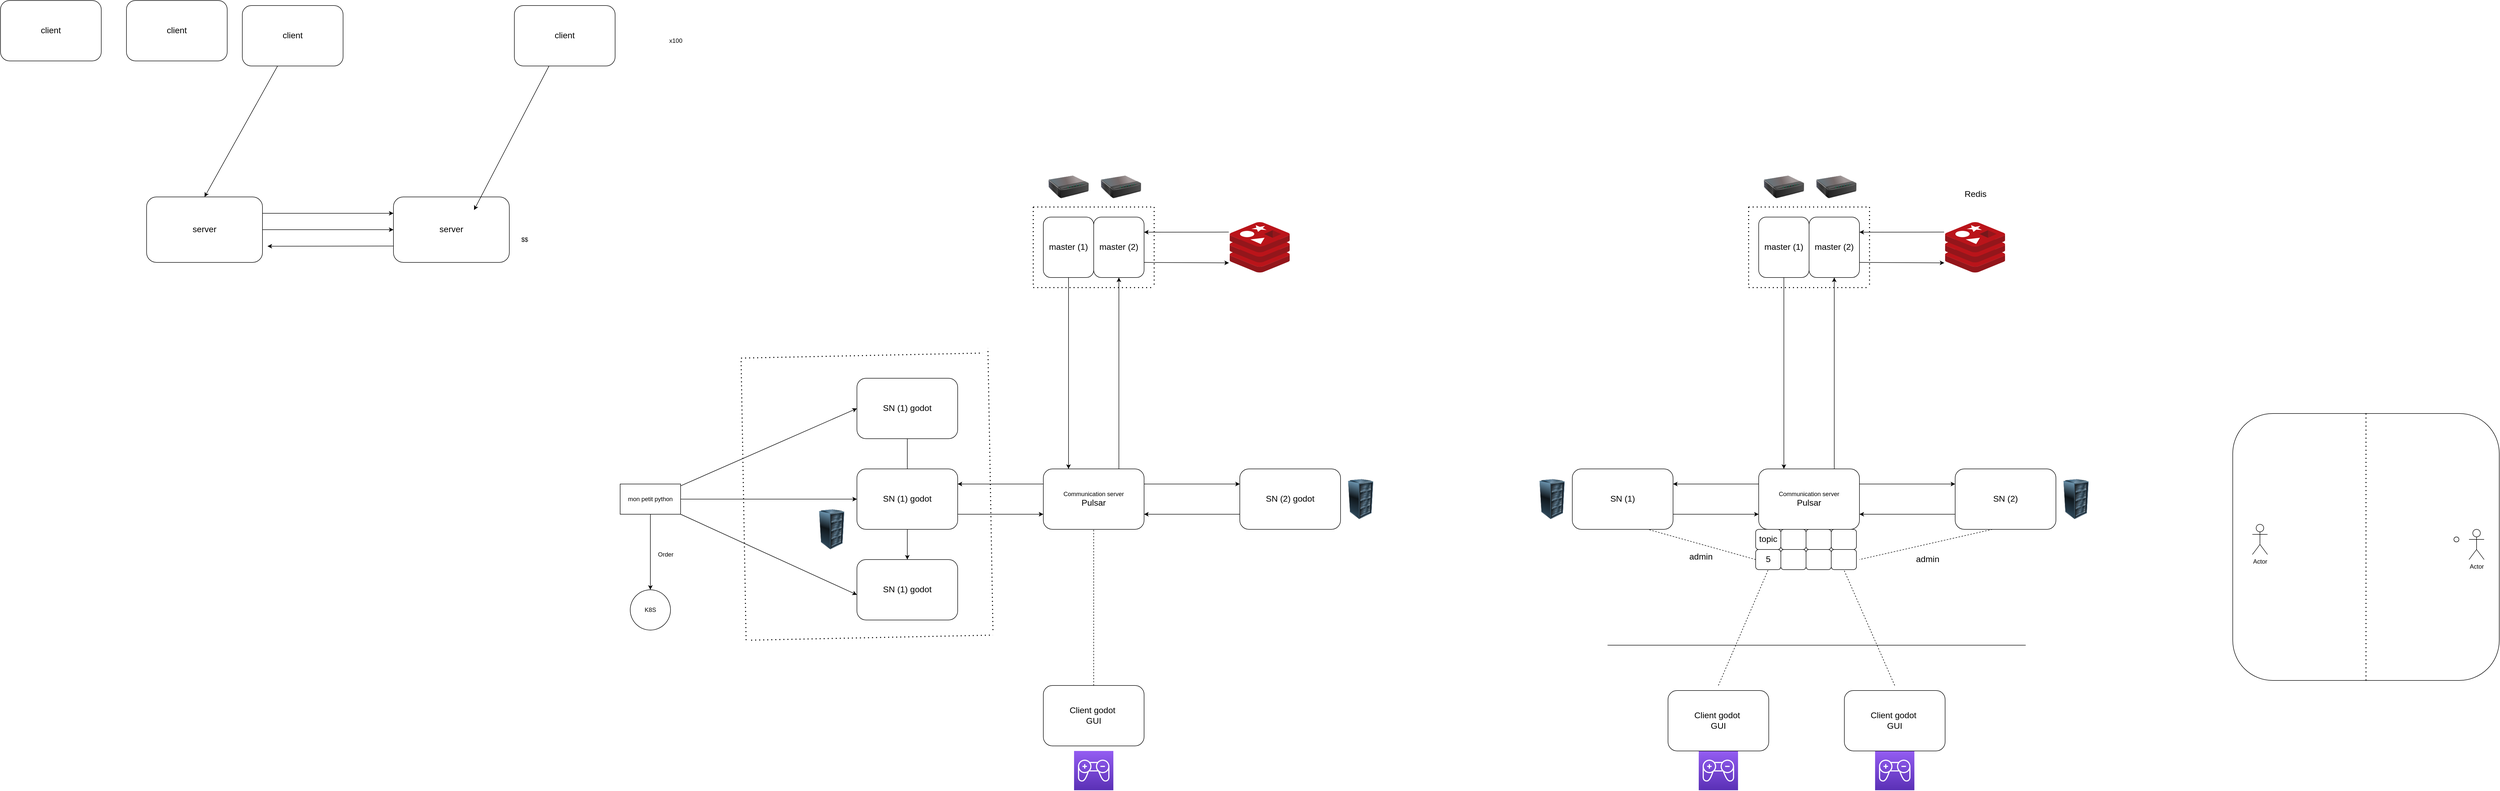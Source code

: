 <mxfile>
    <diagram id="EYfYIhbMcfs3fcxKXPL2" name="Page-1">
        <mxGraphModel dx="6015" dy="2718" grid="1" gridSize="10" guides="1" tooltips="1" connect="1" arrows="1" fold="1" page="1" pageScale="1" pageWidth="827" pageHeight="1169" math="0" shadow="0">
            <root>
                <mxCell id="0"/>
                <mxCell id="1" parent="0"/>
                <mxCell id="11" style="edgeStyle=none;html=1;exitX=0.75;exitY=0;exitDx=0;exitDy=0;entryX=0.5;entryY=1;entryDx=0;entryDy=0;fontSize=17;" parent="1" source="2" target="20" edge="1">
                    <mxGeometry relative="1" as="geometry">
                        <mxPoint x="460" y="-250" as="targetPoint"/>
                    </mxGeometry>
                </mxCell>
                <mxCell id="12" style="edgeStyle=none;html=1;exitX=0;exitY=0.25;exitDx=0;exitDy=0;entryX=1;entryY=0.25;entryDx=0;entryDy=0;fontSize=17;" parent="1" source="2" target="3" edge="1">
                    <mxGeometry relative="1" as="geometry"/>
                </mxCell>
                <mxCell id="14" style="edgeStyle=none;html=1;exitX=1;exitY=0.25;exitDx=0;exitDy=0;entryX=0;entryY=0.25;entryDx=0;entryDy=0;fontSize=17;" parent="1" source="2" target="4" edge="1">
                    <mxGeometry relative="1" as="geometry"/>
                </mxCell>
                <mxCell id="2" value="Communication server&lt;br&gt;&lt;font style=&quot;font-size: 17px;&quot;&gt;Pulsar&lt;/font&gt;" style="rounded=1;whiteSpace=wrap;html=1;" parent="1" vertex="1">
                    <mxGeometry x="300" y="130" width="200" height="120" as="geometry"/>
                </mxCell>
                <mxCell id="13" style="edgeStyle=none;html=1;exitX=1;exitY=0.75;exitDx=0;exitDy=0;entryX=0;entryY=0.75;entryDx=0;entryDy=0;fontSize=17;" parent="1" source="3" target="2" edge="1">
                    <mxGeometry relative="1" as="geometry"/>
                </mxCell>
                <mxCell id="3" value="&lt;span style=&quot;font-size: 17px;&quot;&gt;SN (1)&lt;/span&gt;" style="rounded=1;whiteSpace=wrap;html=1;" parent="1" vertex="1">
                    <mxGeometry x="-70" y="130" width="200" height="120" as="geometry"/>
                </mxCell>
                <mxCell id="15" style="edgeStyle=none;html=1;exitX=0;exitY=0.75;exitDx=0;exitDy=0;entryX=1;entryY=0.75;entryDx=0;entryDy=0;fontSize=17;" parent="1" source="4" target="2" edge="1">
                    <mxGeometry relative="1" as="geometry"/>
                </mxCell>
                <mxCell id="4" value="&lt;span style=&quot;font-size: 17px;&quot;&gt;SN (2)&lt;/span&gt;" style="rounded=1;whiteSpace=wrap;html=1;" parent="1" vertex="1">
                    <mxGeometry x="690" y="130" width="200" height="120" as="geometry"/>
                </mxCell>
                <mxCell id="10" style="edgeStyle=none;html=1;exitX=0.5;exitY=1;exitDx=0;exitDy=0;entryX=0.25;entryY=0;entryDx=0;entryDy=0;fontSize=17;" parent="1" source="18" target="2" edge="1">
                    <mxGeometry relative="1" as="geometry">
                        <mxPoint x="380" y="-250" as="sourcePoint"/>
                    </mxGeometry>
                </mxCell>
                <mxCell id="16" style="edgeStyle=none;html=1;entryX=1;entryY=0.25;entryDx=0;entryDy=0;fontSize=17;exitX=-0.016;exitY=0.198;exitDx=0;exitDy=0;exitPerimeter=0;" parent="1" source="7" target="20" edge="1">
                    <mxGeometry relative="1" as="geometry">
                        <mxPoint x="730" y="-460" as="sourcePoint"/>
                    </mxGeometry>
                </mxCell>
                <mxCell id="17" style="edgeStyle=none;html=1;exitX=1;exitY=0.75;exitDx=0;exitDy=0;entryX=-0.013;entryY=0.809;entryDx=0;entryDy=0;entryPerimeter=0;fontSize=17;" parent="1" target="7" edge="1">
                    <mxGeometry relative="1" as="geometry">
                        <mxPoint x="500.0" y="-280" as="sourcePoint"/>
                    </mxGeometry>
                </mxCell>
                <mxCell id="7" value="" style="sketch=0;aspect=fixed;html=1;points=[];align=center;image;fontSize=12;image=img/lib/mscae/Cache_Redis_Product.svg;" parent="1" vertex="1">
                    <mxGeometry x="670" y="-360" width="119.05" height="100" as="geometry"/>
                </mxCell>
                <mxCell id="18" value="&lt;span style=&quot;font-size: 17px;&quot;&gt;master (1)&lt;/span&gt;" style="rounded=1;whiteSpace=wrap;html=1;" parent="1" vertex="1">
                    <mxGeometry x="300" y="-370" width="100" height="120" as="geometry"/>
                </mxCell>
                <mxCell id="20" value="&lt;span style=&quot;font-size: 17px;&quot;&gt;master (2)&lt;/span&gt;" style="rounded=1;whiteSpace=wrap;html=1;" parent="1" vertex="1">
                    <mxGeometry x="400" y="-370" width="100" height="120" as="geometry"/>
                </mxCell>
                <mxCell id="21" value="" style="endArrow=none;dashed=1;html=1;dashPattern=1 3;strokeWidth=2;fontSize=17;" parent="1" edge="1">
                    <mxGeometry width="50" height="50" relative="1" as="geometry">
                        <mxPoint x="280" y="-390" as="sourcePoint"/>
                        <mxPoint x="280" y="-230" as="targetPoint"/>
                    </mxGeometry>
                </mxCell>
                <mxCell id="22" value="" style="endArrow=none;dashed=1;html=1;dashPattern=1 3;strokeWidth=2;fontSize=17;" parent="1" edge="1">
                    <mxGeometry width="50" height="50" relative="1" as="geometry">
                        <mxPoint x="280" y="-230" as="sourcePoint"/>
                        <mxPoint x="520" y="-230" as="targetPoint"/>
                    </mxGeometry>
                </mxCell>
                <mxCell id="23" value="" style="endArrow=none;dashed=1;html=1;dashPattern=1 3;strokeWidth=2;fontSize=17;" parent="1" edge="1">
                    <mxGeometry width="50" height="50" relative="1" as="geometry">
                        <mxPoint x="280" y="-390" as="sourcePoint"/>
                        <mxPoint x="520.0" y="-390" as="targetPoint"/>
                        <Array as="points">
                            <mxPoint x="400" y="-390"/>
                        </Array>
                    </mxGeometry>
                </mxCell>
                <mxCell id="24" value="" style="endArrow=none;dashed=1;html=1;dashPattern=1 3;strokeWidth=2;fontSize=17;" parent="1" edge="1">
                    <mxGeometry width="50" height="50" relative="1" as="geometry">
                        <mxPoint x="520" y="-390" as="sourcePoint"/>
                        <mxPoint x="520" y="-230" as="targetPoint"/>
                        <Array as="points">
                            <mxPoint x="520" y="-300"/>
                        </Array>
                    </mxGeometry>
                </mxCell>
                <mxCell id="25" value="" style="endArrow=none;dashed=1;html=1;fontSize=17;exitX=0.5;exitY=0;exitDx=0;exitDy=0;entryX=0.5;entryY=1;entryDx=0;entryDy=0;" parent="1" target="130" edge="1">
                    <mxGeometry width="50" height="50" relative="1" as="geometry">
                        <mxPoint x="220" y="560" as="sourcePoint"/>
                        <mxPoint x="320" y="360" as="targetPoint"/>
                    </mxGeometry>
                </mxCell>
                <mxCell id="30" value="" style="image;html=1;image=img/lib/clip_art/computers/Server_Rack_128x128.png;fontSize=17;" parent="1" vertex="1">
                    <mxGeometry x="-150" y="150" width="80" height="80" as="geometry"/>
                </mxCell>
                <mxCell id="31" value="" style="image;html=1;image=img/lib/clip_art/computers/Server_Rack_128x128.png;fontSize=17;" parent="1" vertex="1">
                    <mxGeometry x="890" y="150" width="80" height="80" as="geometry"/>
                </mxCell>
                <mxCell id="32" value="" style="sketch=0;points=[[0,0,0],[0.25,0,0],[0.5,0,0],[0.75,0,0],[1,0,0],[0,1,0],[0.25,1,0],[0.5,1,0],[0.75,1,0],[1,1,0],[0,0.25,0],[0,0.5,0],[0,0.75,0],[1,0.25,0],[1,0.5,0],[1,0.75,0]];outlineConnect=0;fontColor=#232F3E;gradientColor=#945DF2;gradientDirection=north;fillColor=#5A30B5;strokeColor=#ffffff;dashed=0;verticalLabelPosition=bottom;verticalAlign=top;align=center;html=1;fontSize=12;fontStyle=0;aspect=fixed;shape=mxgraph.aws4.resourceIcon;resIcon=mxgraph.aws4.game_tech2;" parent="1" vertex="1">
                    <mxGeometry x="181" y="690" width="78" height="78" as="geometry"/>
                </mxCell>
                <mxCell id="33" value="" style="image;html=1;image=img/lib/clip_art/networking/Print_Server_128x128.png;fontSize=17;" parent="1" vertex="1">
                    <mxGeometry x="414" y="-470" width="80" height="80" as="geometry"/>
                </mxCell>
                <mxCell id="34" value="" style="image;html=1;image=img/lib/clip_art/networking/Print_Server_128x128.png;fontSize=17;" parent="1" vertex="1">
                    <mxGeometry x="310" y="-470" width="80" height="80" as="geometry"/>
                </mxCell>
                <mxCell id="96" value="" style="sketch=0;points=[[0,0,0],[0.25,0,0],[0.5,0,0],[0.75,0,0],[1,0,0],[0,1,0],[0.25,1,0],[0.5,1,0],[0.75,1,0],[1,1,0],[0,0.25,0],[0,0.5,0],[0,0.75,0],[1,0.25,0],[1,0.5,0],[1,0.75,0]];outlineConnect=0;fontColor=#232F3E;gradientColor=#945DF2;gradientDirection=north;fillColor=#5A30B5;strokeColor=#ffffff;dashed=0;verticalLabelPosition=bottom;verticalAlign=top;align=center;html=1;fontSize=12;fontStyle=0;aspect=fixed;shape=mxgraph.aws4.resourceIcon;resIcon=mxgraph.aws4.game_tech2;" parent="1" vertex="1">
                    <mxGeometry x="531.05" y="690" width="78" height="78" as="geometry"/>
                </mxCell>
                <mxCell id="97" value="" style="endArrow=none;dashed=1;html=1;fontSize=17;exitX=0.5;exitY=0;exitDx=0;exitDy=0;entryX=0.5;entryY=1;entryDx=0;entryDy=0;" parent="1" target="132" edge="1">
                    <mxGeometry width="50" height="50" relative="1" as="geometry">
                        <mxPoint x="570" y="560" as="sourcePoint"/>
                        <mxPoint x="480" y="360" as="targetPoint"/>
                    </mxGeometry>
                </mxCell>
                <mxCell id="99" style="edgeStyle=none;html=1;exitX=0.75;exitY=0;exitDx=0;exitDy=0;entryX=0.5;entryY=1;entryDx=0;entryDy=0;fontSize=17;" parent="1" source="102" target="113" edge="1">
                    <mxGeometry relative="1" as="geometry">
                        <mxPoint x="-960" y="-250" as="targetPoint"/>
                    </mxGeometry>
                </mxCell>
                <mxCell id="100" style="edgeStyle=none;html=1;exitX=0;exitY=0.25;exitDx=0;exitDy=0;entryX=1;entryY=0.25;entryDx=0;entryDy=0;fontSize=17;" parent="1" source="102" target="104" edge="1">
                    <mxGeometry relative="1" as="geometry"/>
                </mxCell>
                <mxCell id="101" style="edgeStyle=none;html=1;exitX=1;exitY=0.25;exitDx=0;exitDy=0;entryX=0;entryY=0.25;entryDx=0;entryDy=0;fontSize=17;" parent="1" source="102" target="106" edge="1">
                    <mxGeometry relative="1" as="geometry"/>
                </mxCell>
                <mxCell id="102" value="Communication server&lt;br&gt;&lt;span style=&quot;font-size: 17px;&quot;&gt;Pulsar&lt;/span&gt;" style="rounded=1;whiteSpace=wrap;html=1;" parent="1" vertex="1">
                    <mxGeometry x="-1120" y="130" width="200" height="120" as="geometry"/>
                </mxCell>
                <mxCell id="103" style="edgeStyle=none;html=1;exitX=1;exitY=0.75;exitDx=0;exitDy=0;entryX=0;entryY=0.75;entryDx=0;entryDy=0;fontSize=17;" parent="1" source="104" target="102" edge="1">
                    <mxGeometry relative="1" as="geometry"/>
                </mxCell>
                <mxCell id="147" style="edgeStyle=none;html=1;entryX=0.5;entryY=0;entryDx=0;entryDy=0;" parent="1" source="104" target="146" edge="1">
                    <mxGeometry relative="1" as="geometry"/>
                </mxCell>
                <mxCell id="148" style="edgeStyle=none;html=1;" parent="1" source="104" edge="1">
                    <mxGeometry relative="1" as="geometry">
                        <mxPoint x="-1390" y="20" as="targetPoint"/>
                    </mxGeometry>
                </mxCell>
                <mxCell id="104" value="&lt;span style=&quot;font-size: 17px;&quot;&gt;SN (1)&amp;nbsp;&lt;/span&gt;&lt;span style=&quot;font-size: 17px;&quot;&gt;godot&lt;/span&gt;" style="rounded=1;whiteSpace=wrap;html=1;" parent="1" vertex="1">
                    <mxGeometry x="-1490" y="130" width="200" height="120" as="geometry"/>
                </mxCell>
                <mxCell id="105" style="edgeStyle=none;html=1;exitX=0;exitY=0.75;exitDx=0;exitDy=0;entryX=1;entryY=0.75;entryDx=0;entryDy=0;fontSize=17;" parent="1" source="106" target="102" edge="1">
                    <mxGeometry relative="1" as="geometry"/>
                </mxCell>
                <mxCell id="106" value="&lt;span style=&quot;font-size: 17px;&quot;&gt;SN (2)&amp;nbsp;&lt;/span&gt;&lt;span style=&quot;font-size: 17px;&quot;&gt;godot&lt;/span&gt;" style="rounded=1;whiteSpace=wrap;html=1;" parent="1" vertex="1">
                    <mxGeometry x="-730" y="130" width="200" height="120" as="geometry"/>
                </mxCell>
                <mxCell id="107" style="edgeStyle=none;html=1;exitX=0.5;exitY=1;exitDx=0;exitDy=0;entryX=0.25;entryY=0;entryDx=0;entryDy=0;fontSize=17;" parent="1" source="112" target="102" edge="1">
                    <mxGeometry relative="1" as="geometry">
                        <mxPoint x="-1040" y="-250" as="sourcePoint"/>
                    </mxGeometry>
                </mxCell>
                <mxCell id="108" style="edgeStyle=none;html=1;entryX=1;entryY=0.25;entryDx=0;entryDy=0;fontSize=17;exitX=-0.016;exitY=0.198;exitDx=0;exitDy=0;exitPerimeter=0;" parent="1" source="110" target="113" edge="1">
                    <mxGeometry relative="1" as="geometry">
                        <mxPoint x="-690" y="-460" as="sourcePoint"/>
                    </mxGeometry>
                </mxCell>
                <mxCell id="109" style="edgeStyle=none;html=1;exitX=1;exitY=0.75;exitDx=0;exitDy=0;entryX=-0.013;entryY=0.809;entryDx=0;entryDy=0;entryPerimeter=0;fontSize=17;" parent="1" target="110" edge="1">
                    <mxGeometry relative="1" as="geometry">
                        <mxPoint x="-920" y="-280.0" as="sourcePoint"/>
                    </mxGeometry>
                </mxCell>
                <mxCell id="110" value="" style="sketch=0;aspect=fixed;html=1;points=[];align=center;image;fontSize=12;image=img/lib/mscae/Cache_Redis_Product.svg;" parent="1" vertex="1">
                    <mxGeometry x="-750" y="-360" width="119.05" height="100" as="geometry"/>
                </mxCell>
                <mxCell id="111" value="&lt;span style=&quot;font-size: 17px;&quot;&gt;Client godot&amp;nbsp;&lt;br&gt;GUI&lt;br&gt;&lt;/span&gt;" style="rounded=1;whiteSpace=wrap;html=1;" parent="1" vertex="1">
                    <mxGeometry x="-1120" y="560" width="200" height="120" as="geometry"/>
                </mxCell>
                <mxCell id="112" value="&lt;span style=&quot;font-size: 17px;&quot;&gt;master (1)&lt;/span&gt;" style="rounded=1;whiteSpace=wrap;html=1;" parent="1" vertex="1">
                    <mxGeometry x="-1120" y="-370" width="100" height="120" as="geometry"/>
                </mxCell>
                <mxCell id="113" value="&lt;span style=&quot;font-size: 17px;&quot;&gt;master (2)&lt;/span&gt;" style="rounded=1;whiteSpace=wrap;html=1;" parent="1" vertex="1">
                    <mxGeometry x="-1020" y="-370" width="100" height="120" as="geometry"/>
                </mxCell>
                <mxCell id="114" value="" style="endArrow=none;dashed=1;html=1;dashPattern=1 3;strokeWidth=2;fontSize=17;" parent="1" edge="1">
                    <mxGeometry width="50" height="50" relative="1" as="geometry">
                        <mxPoint x="-1140" y="-390" as="sourcePoint"/>
                        <mxPoint x="-1140" y="-230.0" as="targetPoint"/>
                    </mxGeometry>
                </mxCell>
                <mxCell id="115" value="" style="endArrow=none;dashed=1;html=1;dashPattern=1 3;strokeWidth=2;fontSize=17;" parent="1" edge="1">
                    <mxGeometry width="50" height="50" relative="1" as="geometry">
                        <mxPoint x="-1140" y="-230.0" as="sourcePoint"/>
                        <mxPoint x="-900" y="-230.0" as="targetPoint"/>
                    </mxGeometry>
                </mxCell>
                <mxCell id="116" value="" style="endArrow=none;dashed=1;html=1;dashPattern=1 3;strokeWidth=2;fontSize=17;" parent="1" edge="1">
                    <mxGeometry width="50" height="50" relative="1" as="geometry">
                        <mxPoint x="-1140" y="-390" as="sourcePoint"/>
                        <mxPoint x="-900" y="-390" as="targetPoint"/>
                        <Array as="points">
                            <mxPoint x="-1020" y="-390"/>
                        </Array>
                    </mxGeometry>
                </mxCell>
                <mxCell id="117" value="" style="endArrow=none;dashed=1;html=1;dashPattern=1 3;strokeWidth=2;fontSize=17;" parent="1" edge="1">
                    <mxGeometry width="50" height="50" relative="1" as="geometry">
                        <mxPoint x="-900" y="-390" as="sourcePoint"/>
                        <mxPoint x="-900" y="-230.0" as="targetPoint"/>
                        <Array as="points">
                            <mxPoint x="-900" y="-300"/>
                        </Array>
                    </mxGeometry>
                </mxCell>
                <mxCell id="118" value="" style="endArrow=none;dashed=1;html=1;fontSize=17;exitX=0.5;exitY=0;exitDx=0;exitDy=0;entryX=0.5;entryY=1;entryDx=0;entryDy=0;" parent="1" source="111" target="102" edge="1">
                    <mxGeometry width="50" height="50" relative="1" as="geometry">
                        <mxPoint x="-1120" y="420" as="sourcePoint"/>
                        <mxPoint x="-1070" y="370" as="targetPoint"/>
                    </mxGeometry>
                </mxCell>
                <mxCell id="119" value="" style="image;html=1;image=img/lib/clip_art/computers/Server_Rack_128x128.png;fontSize=17;" parent="1" vertex="1">
                    <mxGeometry x="-1580" y="210" width="80" height="80" as="geometry"/>
                </mxCell>
                <mxCell id="120" value="" style="image;html=1;image=img/lib/clip_art/computers/Server_Rack_128x128.png;fontSize=17;" parent="1" vertex="1">
                    <mxGeometry x="-530" y="150" width="80" height="80" as="geometry"/>
                </mxCell>
                <mxCell id="121" value="" style="sketch=0;points=[[0,0,0],[0.25,0,0],[0.5,0,0],[0.75,0,0],[1,0,0],[0,1,0],[0.25,1,0],[0.5,1,0],[0.75,1,0],[1,1,0],[0,0.25,0],[0,0.5,0],[0,0.75,0],[1,0.25,0],[1,0.5,0],[1,0.75,0]];outlineConnect=0;fontColor=#232F3E;gradientColor=#945DF2;gradientDirection=north;fillColor=#5A30B5;strokeColor=#ffffff;dashed=0;verticalLabelPosition=bottom;verticalAlign=top;align=center;html=1;fontSize=12;fontStyle=0;aspect=fixed;shape=mxgraph.aws4.resourceIcon;resIcon=mxgraph.aws4.game_tech2;" parent="1" vertex="1">
                    <mxGeometry x="-1059" y="690" width="78" height="78" as="geometry"/>
                </mxCell>
                <mxCell id="122" value="" style="image;html=1;image=img/lib/clip_art/networking/Print_Server_128x128.png;fontSize=17;" parent="1" vertex="1">
                    <mxGeometry x="-1006" y="-470" width="80" height="80" as="geometry"/>
                </mxCell>
                <mxCell id="123" value="" style="image;html=1;image=img/lib/clip_art/networking/Print_Server_128x128.png;fontSize=17;" parent="1" vertex="1">
                    <mxGeometry x="-1110" y="-470" width="80" height="80" as="geometry"/>
                </mxCell>
                <mxCell id="124" value="&lt;span style=&quot;font-size: 17px;&quot;&gt;Client godot&amp;nbsp;&lt;br&gt;GUI&lt;br&gt;&lt;/span&gt;" style="rounded=1;whiteSpace=wrap;html=1;" parent="1" vertex="1">
                    <mxGeometry x="120" y="570" width="200" height="120" as="geometry"/>
                </mxCell>
                <mxCell id="125" value="&lt;span style=&quot;font-size: 17px;&quot;&gt;Client godot&amp;nbsp;&lt;br&gt;GUI&lt;br&gt;&lt;/span&gt;" style="rounded=1;whiteSpace=wrap;html=1;" parent="1" vertex="1">
                    <mxGeometry x="470.05" y="570" width="200" height="120" as="geometry"/>
                </mxCell>
                <mxCell id="126" value="topic" style="rounded=1;whiteSpace=wrap;html=1;fontSize=17;" parent="1" vertex="1">
                    <mxGeometry x="294" y="250" width="50" height="40" as="geometry"/>
                </mxCell>
                <mxCell id="127" value="" style="rounded=1;whiteSpace=wrap;html=1;fontSize=17;" parent="1" vertex="1">
                    <mxGeometry x="344" y="250" width="50" height="40" as="geometry"/>
                </mxCell>
                <mxCell id="128" value="" style="rounded=1;whiteSpace=wrap;html=1;fontSize=17;" parent="1" vertex="1">
                    <mxGeometry x="444" y="250" width="50" height="40" as="geometry"/>
                </mxCell>
                <mxCell id="129" value="" style="rounded=1;whiteSpace=wrap;html=1;fontSize=17;" parent="1" vertex="1">
                    <mxGeometry x="394" y="250" width="50" height="40" as="geometry"/>
                </mxCell>
                <mxCell id="130" value="5" style="rounded=1;whiteSpace=wrap;html=1;fontSize=17;" parent="1" vertex="1">
                    <mxGeometry x="294" y="290" width="50" height="40" as="geometry"/>
                </mxCell>
                <mxCell id="131" value="" style="rounded=1;whiteSpace=wrap;html=1;fontSize=17;" parent="1" vertex="1">
                    <mxGeometry x="344" y="290" width="50" height="40" as="geometry"/>
                </mxCell>
                <mxCell id="132" value="" style="rounded=1;whiteSpace=wrap;html=1;fontSize=17;" parent="1" vertex="1">
                    <mxGeometry x="444" y="290" width="50" height="40" as="geometry"/>
                </mxCell>
                <mxCell id="133" value="" style="rounded=1;whiteSpace=wrap;html=1;fontSize=17;" parent="1" vertex="1">
                    <mxGeometry x="394" y="290" width="50" height="40" as="geometry"/>
                </mxCell>
                <mxCell id="134" value="" style="endArrow=none;dashed=1;html=1;fontSize=17;exitX=0;exitY=0.5;exitDx=0;exitDy=0;" parent="1" source="130" edge="1">
                    <mxGeometry width="50" height="50" relative="1" as="geometry">
                        <mxPoint x="80" y="280" as="sourcePoint"/>
                        <mxPoint x="80" y="250" as="targetPoint"/>
                    </mxGeometry>
                </mxCell>
                <mxCell id="135" value="" style="endArrow=none;dashed=1;html=1;fontSize=17;exitX=0;exitY=0.5;exitDx=0;exitDy=0;" parent="1" edge="1">
                    <mxGeometry width="50" height="50" relative="1" as="geometry">
                        <mxPoint x="764" y="250" as="sourcePoint"/>
                        <mxPoint x="500" y="310" as="targetPoint"/>
                    </mxGeometry>
                </mxCell>
                <mxCell id="136" value="admin" style="text;html=1;align=center;verticalAlign=middle;resizable=0;points=[];autosize=1;strokeColor=none;fillColor=none;fontSize=17;" parent="1" vertex="1">
                    <mxGeometry x="150" y="290" width="70" height="30" as="geometry"/>
                </mxCell>
                <mxCell id="137" value="admin" style="text;html=1;align=center;verticalAlign=middle;resizable=0;points=[];autosize=1;strokeColor=none;fillColor=none;fontSize=17;" parent="1" vertex="1">
                    <mxGeometry x="600" y="295" width="70" height="30" as="geometry"/>
                </mxCell>
                <mxCell id="142" value="Redis" style="text;html=1;align=center;verticalAlign=middle;resizable=0;points=[];autosize=1;strokeColor=none;fillColor=none;fontSize=17;" parent="1" vertex="1">
                    <mxGeometry x="694.52" y="-430" width="70" height="30" as="geometry"/>
                </mxCell>
                <mxCell id="146" value="&lt;span style=&quot;font-size: 17px;&quot;&gt;SN (1)&amp;nbsp;&lt;/span&gt;&lt;span style=&quot;font-size: 17px;&quot;&gt;godot&lt;/span&gt;" style="rounded=1;whiteSpace=wrap;html=1;" parent="1" vertex="1">
                    <mxGeometry x="-1490" y="310" width="200" height="120" as="geometry"/>
                </mxCell>
                <mxCell id="149" value="&lt;span style=&quot;font-size: 17px;&quot;&gt;SN (1)&amp;nbsp;&lt;/span&gt;&lt;span style=&quot;font-size: 17px;&quot;&gt;godot&lt;/span&gt;" style="rounded=1;whiteSpace=wrap;html=1;" parent="1" vertex="1">
                    <mxGeometry x="-1490" y="-50" width="200" height="120" as="geometry"/>
                </mxCell>
                <mxCell id="150" value="" style="endArrow=none;dashed=1;html=1;dashPattern=1 3;strokeWidth=2;" parent="1" edge="1">
                    <mxGeometry width="50" height="50" relative="1" as="geometry">
                        <mxPoint x="-1710" y="470" as="sourcePoint"/>
                        <mxPoint x="-1720" y="-90" as="targetPoint"/>
                    </mxGeometry>
                </mxCell>
                <mxCell id="151" value="" style="endArrow=none;dashed=1;html=1;dashPattern=1 3;strokeWidth=2;" parent="1" edge="1">
                    <mxGeometry width="50" height="50" relative="1" as="geometry">
                        <mxPoint x="-1220" y="450" as="sourcePoint"/>
                        <mxPoint x="-1230" y="-110" as="targetPoint"/>
                    </mxGeometry>
                </mxCell>
                <mxCell id="152" value="" style="endArrow=none;dashed=1;html=1;dashPattern=1 3;strokeWidth=2;" parent="1" edge="1">
                    <mxGeometry width="50" height="50" relative="1" as="geometry">
                        <mxPoint x="-1700" y="470" as="sourcePoint"/>
                        <mxPoint x="-1220" y="460" as="targetPoint"/>
                    </mxGeometry>
                </mxCell>
                <mxCell id="153" value="" style="endArrow=none;dashed=1;html=1;dashPattern=1 3;strokeWidth=2;" parent="1" edge="1">
                    <mxGeometry width="50" height="50" relative="1" as="geometry">
                        <mxPoint x="-1720" y="-90" as="sourcePoint"/>
                        <mxPoint x="-1240" y="-100" as="targetPoint"/>
                    </mxGeometry>
                </mxCell>
                <mxCell id="155" style="edgeStyle=none;html=1;entryX=0;entryY=0.5;entryDx=0;entryDy=0;" parent="1" source="154" target="149" edge="1">
                    <mxGeometry relative="1" as="geometry"/>
                </mxCell>
                <mxCell id="156" style="edgeStyle=none;html=1;entryX=0;entryY=0.5;entryDx=0;entryDy=0;" parent="1" source="154" target="104" edge="1">
                    <mxGeometry relative="1" as="geometry"/>
                </mxCell>
                <mxCell id="157" style="edgeStyle=none;html=1;exitX=1;exitY=1;exitDx=0;exitDy=0;entryX=0;entryY=0.583;entryDx=0;entryDy=0;entryPerimeter=0;" parent="1" source="154" target="146" edge="1">
                    <mxGeometry relative="1" as="geometry"/>
                </mxCell>
                <mxCell id="158" style="edgeStyle=none;html=1;entryX=0.5;entryY=0;entryDx=0;entryDy=0;" parent="1" source="154" target="159" edge="1">
                    <mxGeometry relative="1" as="geometry">
                        <mxPoint x="-1900" y="360" as="targetPoint"/>
                    </mxGeometry>
                </mxCell>
                <mxCell id="154" value="mon petit python" style="rounded=0;whiteSpace=wrap;html=1;" parent="1" vertex="1">
                    <mxGeometry x="-1960" y="160" width="120" height="60" as="geometry"/>
                </mxCell>
                <mxCell id="159" value="K8S" style="ellipse;whiteSpace=wrap;html=1;" parent="1" vertex="1">
                    <mxGeometry x="-1940" y="370" width="80" height="80" as="geometry"/>
                </mxCell>
                <mxCell id="160" value="Order" style="text;html=1;align=center;verticalAlign=middle;resizable=0;points=[];autosize=1;strokeColor=none;fillColor=none;" parent="1" vertex="1">
                    <mxGeometry x="-1895" y="285" width="50" height="30" as="geometry"/>
                </mxCell>
                <mxCell id="172" style="edgeStyle=none;html=1;exitX=0;exitY=0.75;exitDx=0;exitDy=0;" parent="1" source="161" edge="1">
                    <mxGeometry relative="1" as="geometry">
                        <mxPoint x="-2660" y="-312.143" as="targetPoint"/>
                    </mxGeometry>
                </mxCell>
                <mxCell id="161" value="&lt;span style=&quot;font-size: 17px;&quot;&gt;server&lt;/span&gt;" style="rounded=1;whiteSpace=wrap;html=1;" parent="1" vertex="1">
                    <mxGeometry x="-2410" y="-410" width="230" height="130" as="geometry"/>
                </mxCell>
                <mxCell id="162" style="edgeStyle=none;html=1;entryX=0.5;entryY=0;entryDx=0;entryDy=0;" parent="1" target="170" edge="1">
                    <mxGeometry relative="1" as="geometry">
                        <mxPoint x="-2640" y="-670" as="sourcePoint"/>
                        <mxPoint x="-2360" y="-741" as="targetPoint"/>
                    </mxGeometry>
                </mxCell>
                <mxCell id="163" value="&lt;span style=&quot;font-size: 17px;&quot;&gt;client&lt;/span&gt;" style="rounded=1;whiteSpace=wrap;html=1;" parent="1" vertex="1">
                    <mxGeometry x="-2710" y="-790" width="200" height="120" as="geometry"/>
                </mxCell>
                <mxCell id="164" value="&lt;span style=&quot;font-size: 17px;&quot;&gt;client&lt;/span&gt;" style="rounded=1;whiteSpace=wrap;html=1;" parent="1" vertex="1">
                    <mxGeometry x="-2170" y="-790" width="200" height="120" as="geometry"/>
                </mxCell>
                <mxCell id="165" style="edgeStyle=none;html=1;entryX=0.25;entryY=0;entryDx=0;entryDy=0;" parent="1" source="164" edge="1">
                    <mxGeometry relative="1" as="geometry">
                        <mxPoint x="-2530" y="-664" as="sourcePoint"/>
                        <mxPoint x="-2250" y="-384" as="targetPoint"/>
                    </mxGeometry>
                </mxCell>
                <mxCell id="166" value="x100" style="text;html=1;align=center;verticalAlign=middle;resizable=0;points=[];autosize=1;strokeColor=none;fillColor=none;" parent="1" vertex="1">
                    <mxGeometry x="-1875" y="-735" width="50" height="30" as="geometry"/>
                </mxCell>
                <mxCell id="167" value="$$" style="text;html=1;align=center;verticalAlign=middle;resizable=0;points=[];autosize=1;strokeColor=none;fillColor=none;" parent="1" vertex="1">
                    <mxGeometry x="-2170" y="-340" width="40" height="30" as="geometry"/>
                </mxCell>
                <mxCell id="168" value="&lt;span style=&quot;font-size: 17px;&quot;&gt;client&lt;/span&gt;" style="rounded=1;whiteSpace=wrap;html=1;" parent="1" vertex="1">
                    <mxGeometry x="-2940" y="-800" width="200" height="120" as="geometry"/>
                </mxCell>
                <mxCell id="169" value="&lt;span style=&quot;font-size: 17px;&quot;&gt;client&lt;/span&gt;" style="rounded=1;whiteSpace=wrap;html=1;" parent="1" vertex="1">
                    <mxGeometry x="-3190" y="-800" width="200" height="120" as="geometry"/>
                </mxCell>
                <mxCell id="171" style="edgeStyle=none;html=1;exitX=1;exitY=0.5;exitDx=0;exitDy=0;entryX=0;entryY=0.5;entryDx=0;entryDy=0;" parent="1" source="170" target="161" edge="1">
                    <mxGeometry relative="1" as="geometry"/>
                </mxCell>
                <mxCell id="173" style="edgeStyle=none;html=1;exitX=1;exitY=0.25;exitDx=0;exitDy=0;entryX=0;entryY=0.25;entryDx=0;entryDy=0;" parent="1" source="170" target="161" edge="1">
                    <mxGeometry relative="1" as="geometry"/>
                </mxCell>
                <mxCell id="170" value="&lt;span style=&quot;font-size: 17px;&quot;&gt;server&lt;/span&gt;" style="rounded=1;whiteSpace=wrap;html=1;" parent="1" vertex="1">
                    <mxGeometry x="-2900" y="-410" width="230" height="130" as="geometry"/>
                </mxCell>
                <mxCell id="184" value="" style="rounded=1;whiteSpace=wrap;html=1;" parent="1" vertex="1">
                    <mxGeometry x="1241" y="20" width="529" height="530" as="geometry"/>
                </mxCell>
                <mxCell id="185" value="Actor" style="shape=umlActor;verticalLabelPosition=bottom;verticalAlign=top;html=1;outlineConnect=0;" parent="1" vertex="1">
                    <mxGeometry x="1280" y="240" width="30" height="60" as="geometry"/>
                </mxCell>
                <mxCell id="186" value="Actor" style="shape=umlActor;verticalLabelPosition=bottom;verticalAlign=top;html=1;outlineConnect=0;" parent="1" vertex="1">
                    <mxGeometry x="1710" y="250" width="30" height="60" as="geometry"/>
                </mxCell>
                <mxCell id="187" value="" style="endArrow=none;dashed=1;html=1;dashPattern=1 3;strokeWidth=2;entryX=0.5;entryY=0;entryDx=0;entryDy=0;exitX=0.5;exitY=1;exitDx=0;exitDy=0;" parent="1" source="184" target="184" edge="1">
                    <mxGeometry width="50" height="50" relative="1" as="geometry">
                        <mxPoint x="1050" y="350" as="sourcePoint"/>
                        <mxPoint x="1100" y="300" as="targetPoint"/>
                    </mxGeometry>
                </mxCell>
                <mxCell id="189" value="" style="ellipse;whiteSpace=wrap;html=1;aspect=fixed;" parent="1" vertex="1">
                    <mxGeometry x="1680" y="265" width="10" height="10" as="geometry"/>
                </mxCell>
                <mxCell id="195" value="" style="endArrow=none;html=1;" parent="1" edge="1">
                    <mxGeometry width="50" height="50" relative="1" as="geometry">
                        <mxPoint y="480" as="sourcePoint"/>
                        <mxPoint x="830" y="480" as="targetPoint"/>
                    </mxGeometry>
                </mxCell>
            </root>
        </mxGraphModel>
    </diagram>
</mxfile>